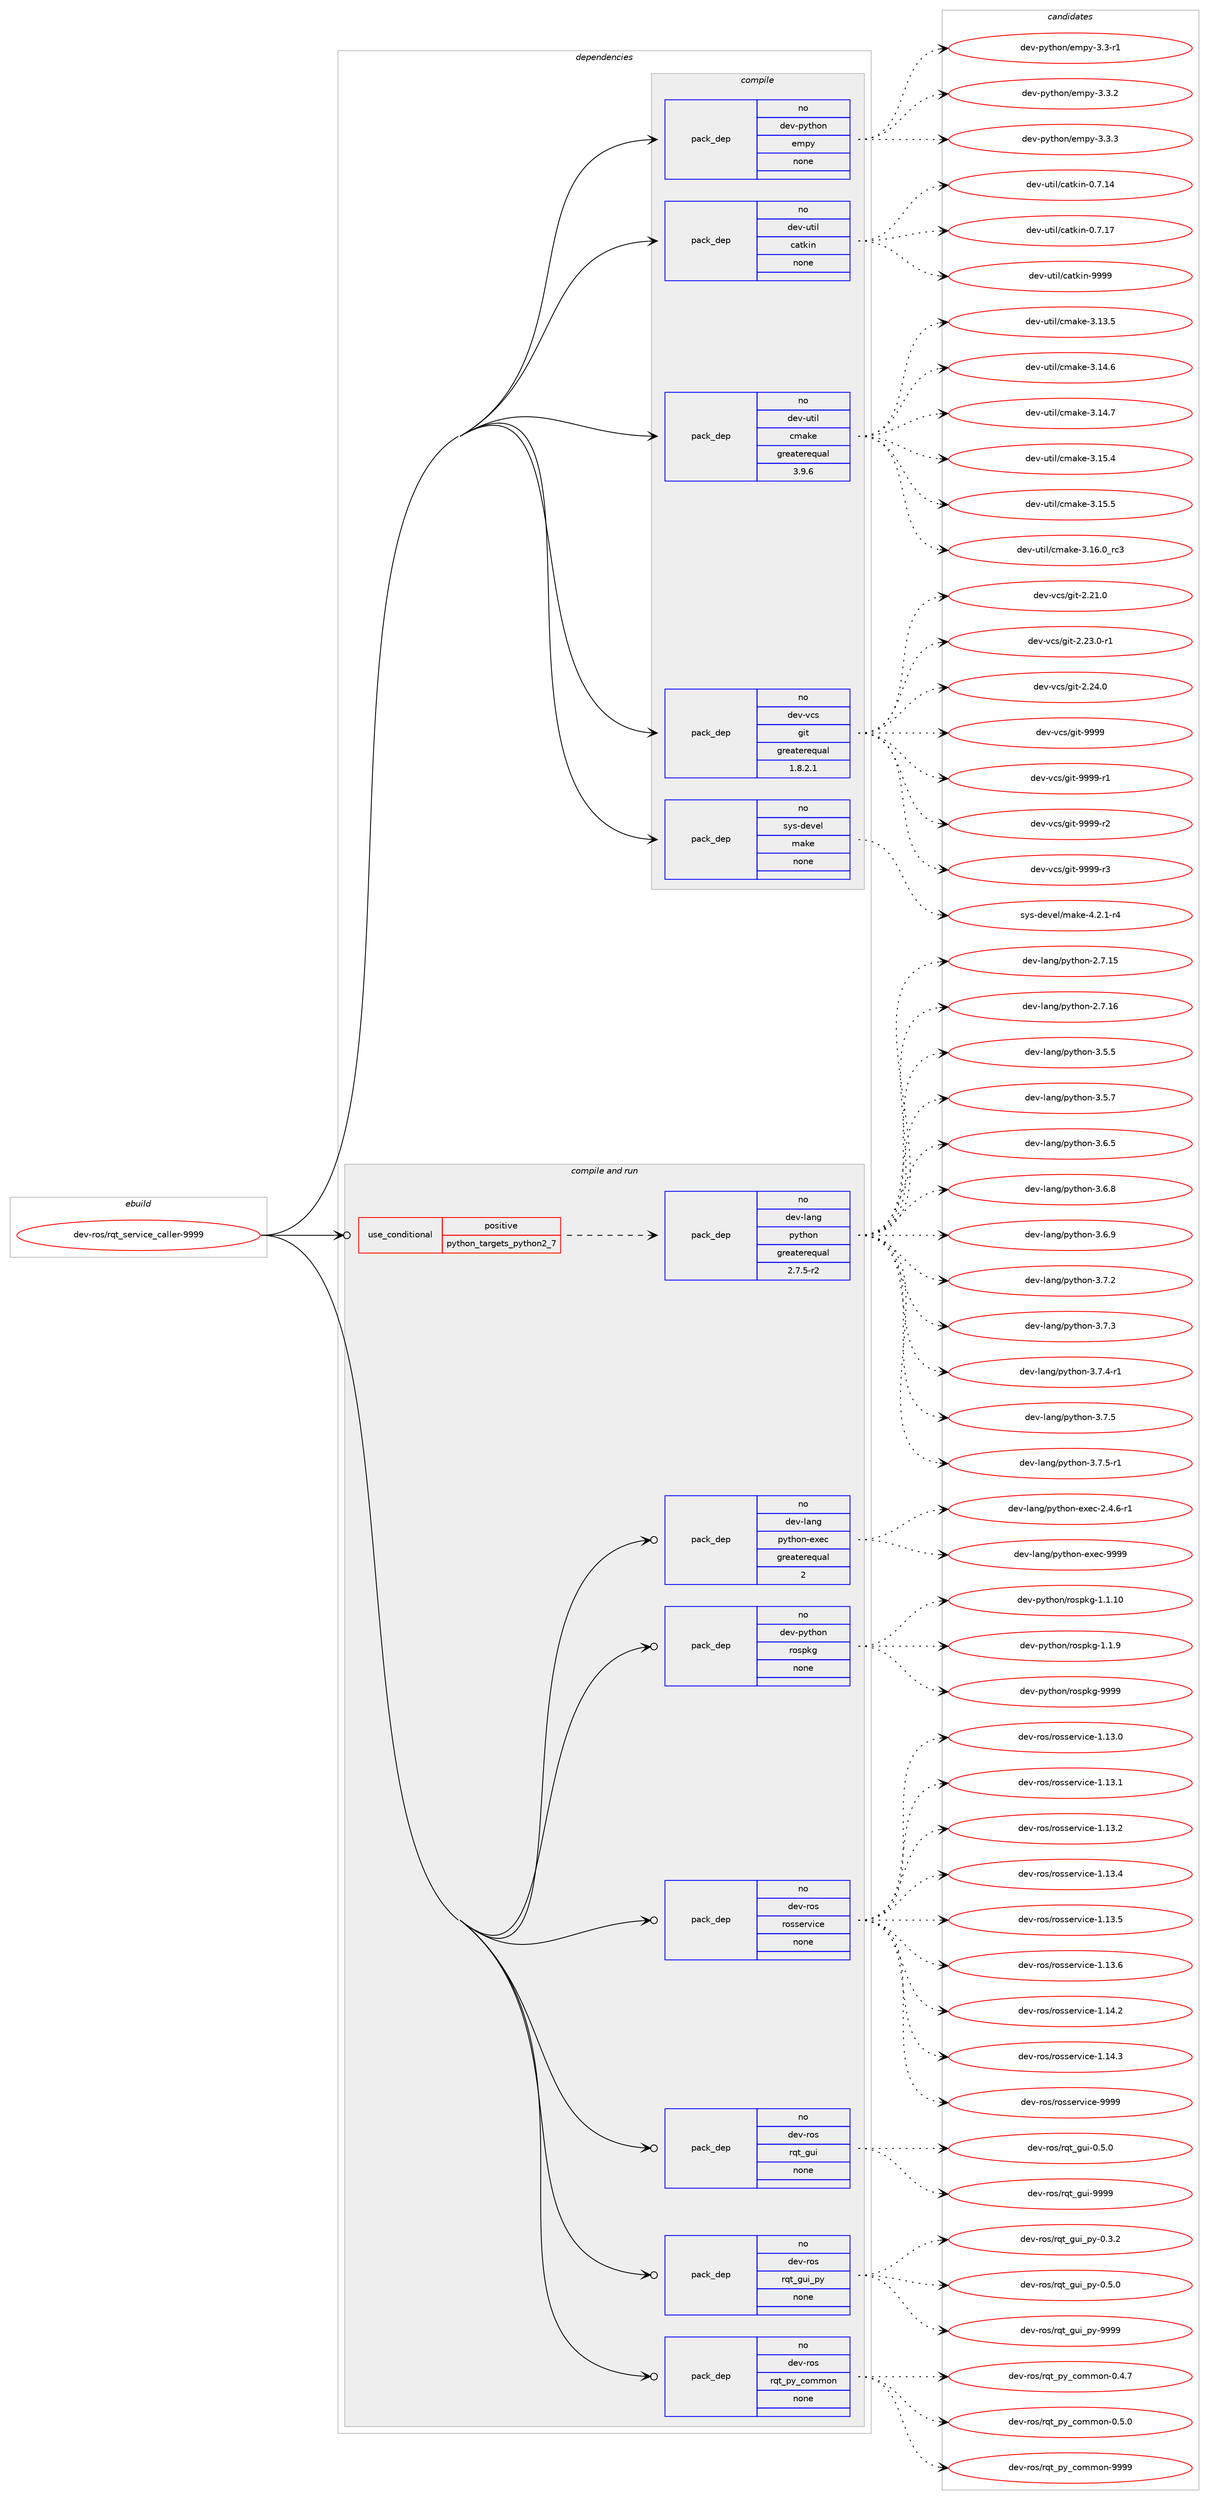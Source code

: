 digraph prolog {

# *************
# Graph options
# *************

newrank=true;
concentrate=true;
compound=true;
graph [rankdir=LR,fontname=Helvetica,fontsize=10,ranksep=1.5];#, ranksep=2.5, nodesep=0.2];
edge  [arrowhead=vee];
node  [fontname=Helvetica,fontsize=10];

# **********
# The ebuild
# **********

subgraph cluster_leftcol {
color=gray;
rank=same;
label=<<i>ebuild</i>>;
id [label="dev-ros/rqt_service_caller-9999", color=red, width=4, href="../dev-ros/rqt_service_caller-9999.svg"];
}

# ****************
# The dependencies
# ****************

subgraph cluster_midcol {
color=gray;
label=<<i>dependencies</i>>;
subgraph cluster_compile {
fillcolor="#eeeeee";
style=filled;
label=<<i>compile</i>>;
subgraph pack499070 {
dependency666304 [label=<<TABLE BORDER="0" CELLBORDER="1" CELLSPACING="0" CELLPADDING="4" WIDTH="220"><TR><TD ROWSPAN="6" CELLPADDING="30">pack_dep</TD></TR><TR><TD WIDTH="110">no</TD></TR><TR><TD>dev-python</TD></TR><TR><TD>empy</TD></TR><TR><TD>none</TD></TR><TR><TD></TD></TR></TABLE>>, shape=none, color=blue];
}
id:e -> dependency666304:w [weight=20,style="solid",arrowhead="vee"];
subgraph pack499071 {
dependency666305 [label=<<TABLE BORDER="0" CELLBORDER="1" CELLSPACING="0" CELLPADDING="4" WIDTH="220"><TR><TD ROWSPAN="6" CELLPADDING="30">pack_dep</TD></TR><TR><TD WIDTH="110">no</TD></TR><TR><TD>dev-util</TD></TR><TR><TD>catkin</TD></TR><TR><TD>none</TD></TR><TR><TD></TD></TR></TABLE>>, shape=none, color=blue];
}
id:e -> dependency666305:w [weight=20,style="solid",arrowhead="vee"];
subgraph pack499072 {
dependency666306 [label=<<TABLE BORDER="0" CELLBORDER="1" CELLSPACING="0" CELLPADDING="4" WIDTH="220"><TR><TD ROWSPAN="6" CELLPADDING="30">pack_dep</TD></TR><TR><TD WIDTH="110">no</TD></TR><TR><TD>dev-util</TD></TR><TR><TD>cmake</TD></TR><TR><TD>greaterequal</TD></TR><TR><TD>3.9.6</TD></TR></TABLE>>, shape=none, color=blue];
}
id:e -> dependency666306:w [weight=20,style="solid",arrowhead="vee"];
subgraph pack499073 {
dependency666307 [label=<<TABLE BORDER="0" CELLBORDER="1" CELLSPACING="0" CELLPADDING="4" WIDTH="220"><TR><TD ROWSPAN="6" CELLPADDING="30">pack_dep</TD></TR><TR><TD WIDTH="110">no</TD></TR><TR><TD>dev-vcs</TD></TR><TR><TD>git</TD></TR><TR><TD>greaterequal</TD></TR><TR><TD>1.8.2.1</TD></TR></TABLE>>, shape=none, color=blue];
}
id:e -> dependency666307:w [weight=20,style="solid",arrowhead="vee"];
subgraph pack499074 {
dependency666308 [label=<<TABLE BORDER="0" CELLBORDER="1" CELLSPACING="0" CELLPADDING="4" WIDTH="220"><TR><TD ROWSPAN="6" CELLPADDING="30">pack_dep</TD></TR><TR><TD WIDTH="110">no</TD></TR><TR><TD>sys-devel</TD></TR><TR><TD>make</TD></TR><TR><TD>none</TD></TR><TR><TD></TD></TR></TABLE>>, shape=none, color=blue];
}
id:e -> dependency666308:w [weight=20,style="solid",arrowhead="vee"];
}
subgraph cluster_compileandrun {
fillcolor="#eeeeee";
style=filled;
label=<<i>compile and run</i>>;
subgraph cond155328 {
dependency666309 [label=<<TABLE BORDER="0" CELLBORDER="1" CELLSPACING="0" CELLPADDING="4"><TR><TD ROWSPAN="3" CELLPADDING="10">use_conditional</TD></TR><TR><TD>positive</TD></TR><TR><TD>python_targets_python2_7</TD></TR></TABLE>>, shape=none, color=red];
subgraph pack499075 {
dependency666310 [label=<<TABLE BORDER="0" CELLBORDER="1" CELLSPACING="0" CELLPADDING="4" WIDTH="220"><TR><TD ROWSPAN="6" CELLPADDING="30">pack_dep</TD></TR><TR><TD WIDTH="110">no</TD></TR><TR><TD>dev-lang</TD></TR><TR><TD>python</TD></TR><TR><TD>greaterequal</TD></TR><TR><TD>2.7.5-r2</TD></TR></TABLE>>, shape=none, color=blue];
}
dependency666309:e -> dependency666310:w [weight=20,style="dashed",arrowhead="vee"];
}
id:e -> dependency666309:w [weight=20,style="solid",arrowhead="odotvee"];
subgraph pack499076 {
dependency666311 [label=<<TABLE BORDER="0" CELLBORDER="1" CELLSPACING="0" CELLPADDING="4" WIDTH="220"><TR><TD ROWSPAN="6" CELLPADDING="30">pack_dep</TD></TR><TR><TD WIDTH="110">no</TD></TR><TR><TD>dev-lang</TD></TR><TR><TD>python-exec</TD></TR><TR><TD>greaterequal</TD></TR><TR><TD>2</TD></TR></TABLE>>, shape=none, color=blue];
}
id:e -> dependency666311:w [weight=20,style="solid",arrowhead="odotvee"];
subgraph pack499077 {
dependency666312 [label=<<TABLE BORDER="0" CELLBORDER="1" CELLSPACING="0" CELLPADDING="4" WIDTH="220"><TR><TD ROWSPAN="6" CELLPADDING="30">pack_dep</TD></TR><TR><TD WIDTH="110">no</TD></TR><TR><TD>dev-python</TD></TR><TR><TD>rospkg</TD></TR><TR><TD>none</TD></TR><TR><TD></TD></TR></TABLE>>, shape=none, color=blue];
}
id:e -> dependency666312:w [weight=20,style="solid",arrowhead="odotvee"];
subgraph pack499078 {
dependency666313 [label=<<TABLE BORDER="0" CELLBORDER="1" CELLSPACING="0" CELLPADDING="4" WIDTH="220"><TR><TD ROWSPAN="6" CELLPADDING="30">pack_dep</TD></TR><TR><TD WIDTH="110">no</TD></TR><TR><TD>dev-ros</TD></TR><TR><TD>rosservice</TD></TR><TR><TD>none</TD></TR><TR><TD></TD></TR></TABLE>>, shape=none, color=blue];
}
id:e -> dependency666313:w [weight=20,style="solid",arrowhead="odotvee"];
subgraph pack499079 {
dependency666314 [label=<<TABLE BORDER="0" CELLBORDER="1" CELLSPACING="0" CELLPADDING="4" WIDTH="220"><TR><TD ROWSPAN="6" CELLPADDING="30">pack_dep</TD></TR><TR><TD WIDTH="110">no</TD></TR><TR><TD>dev-ros</TD></TR><TR><TD>rqt_gui</TD></TR><TR><TD>none</TD></TR><TR><TD></TD></TR></TABLE>>, shape=none, color=blue];
}
id:e -> dependency666314:w [weight=20,style="solid",arrowhead="odotvee"];
subgraph pack499080 {
dependency666315 [label=<<TABLE BORDER="0" CELLBORDER="1" CELLSPACING="0" CELLPADDING="4" WIDTH="220"><TR><TD ROWSPAN="6" CELLPADDING="30">pack_dep</TD></TR><TR><TD WIDTH="110">no</TD></TR><TR><TD>dev-ros</TD></TR><TR><TD>rqt_gui_py</TD></TR><TR><TD>none</TD></TR><TR><TD></TD></TR></TABLE>>, shape=none, color=blue];
}
id:e -> dependency666315:w [weight=20,style="solid",arrowhead="odotvee"];
subgraph pack499081 {
dependency666316 [label=<<TABLE BORDER="0" CELLBORDER="1" CELLSPACING="0" CELLPADDING="4" WIDTH="220"><TR><TD ROWSPAN="6" CELLPADDING="30">pack_dep</TD></TR><TR><TD WIDTH="110">no</TD></TR><TR><TD>dev-ros</TD></TR><TR><TD>rqt_py_common</TD></TR><TR><TD>none</TD></TR><TR><TD></TD></TR></TABLE>>, shape=none, color=blue];
}
id:e -> dependency666316:w [weight=20,style="solid",arrowhead="odotvee"];
}
subgraph cluster_run {
fillcolor="#eeeeee";
style=filled;
label=<<i>run</i>>;
}
}

# **************
# The candidates
# **************

subgraph cluster_choices {
rank=same;
color=gray;
label=<<i>candidates</i>>;

subgraph choice499070 {
color=black;
nodesep=1;
choice1001011184511212111610411111047101109112121455146514511449 [label="dev-python/empy-3.3-r1", color=red, width=4,href="../dev-python/empy-3.3-r1.svg"];
choice1001011184511212111610411111047101109112121455146514650 [label="dev-python/empy-3.3.2", color=red, width=4,href="../dev-python/empy-3.3.2.svg"];
choice1001011184511212111610411111047101109112121455146514651 [label="dev-python/empy-3.3.3", color=red, width=4,href="../dev-python/empy-3.3.3.svg"];
dependency666304:e -> choice1001011184511212111610411111047101109112121455146514511449:w [style=dotted,weight="100"];
dependency666304:e -> choice1001011184511212111610411111047101109112121455146514650:w [style=dotted,weight="100"];
dependency666304:e -> choice1001011184511212111610411111047101109112121455146514651:w [style=dotted,weight="100"];
}
subgraph choice499071 {
color=black;
nodesep=1;
choice1001011184511711610510847999711610710511045484655464952 [label="dev-util/catkin-0.7.14", color=red, width=4,href="../dev-util/catkin-0.7.14.svg"];
choice1001011184511711610510847999711610710511045484655464955 [label="dev-util/catkin-0.7.17", color=red, width=4,href="../dev-util/catkin-0.7.17.svg"];
choice100101118451171161051084799971161071051104557575757 [label="dev-util/catkin-9999", color=red, width=4,href="../dev-util/catkin-9999.svg"];
dependency666305:e -> choice1001011184511711610510847999711610710511045484655464952:w [style=dotted,weight="100"];
dependency666305:e -> choice1001011184511711610510847999711610710511045484655464955:w [style=dotted,weight="100"];
dependency666305:e -> choice100101118451171161051084799971161071051104557575757:w [style=dotted,weight="100"];
}
subgraph choice499072 {
color=black;
nodesep=1;
choice1001011184511711610510847991099710710145514649514653 [label="dev-util/cmake-3.13.5", color=red, width=4,href="../dev-util/cmake-3.13.5.svg"];
choice1001011184511711610510847991099710710145514649524654 [label="dev-util/cmake-3.14.6", color=red, width=4,href="../dev-util/cmake-3.14.6.svg"];
choice1001011184511711610510847991099710710145514649524655 [label="dev-util/cmake-3.14.7", color=red, width=4,href="../dev-util/cmake-3.14.7.svg"];
choice1001011184511711610510847991099710710145514649534652 [label="dev-util/cmake-3.15.4", color=red, width=4,href="../dev-util/cmake-3.15.4.svg"];
choice1001011184511711610510847991099710710145514649534653 [label="dev-util/cmake-3.15.5", color=red, width=4,href="../dev-util/cmake-3.15.5.svg"];
choice1001011184511711610510847991099710710145514649544648951149951 [label="dev-util/cmake-3.16.0_rc3", color=red, width=4,href="../dev-util/cmake-3.16.0_rc3.svg"];
dependency666306:e -> choice1001011184511711610510847991099710710145514649514653:w [style=dotted,weight="100"];
dependency666306:e -> choice1001011184511711610510847991099710710145514649524654:w [style=dotted,weight="100"];
dependency666306:e -> choice1001011184511711610510847991099710710145514649524655:w [style=dotted,weight="100"];
dependency666306:e -> choice1001011184511711610510847991099710710145514649534652:w [style=dotted,weight="100"];
dependency666306:e -> choice1001011184511711610510847991099710710145514649534653:w [style=dotted,weight="100"];
dependency666306:e -> choice1001011184511711610510847991099710710145514649544648951149951:w [style=dotted,weight="100"];
}
subgraph choice499073 {
color=black;
nodesep=1;
choice10010111845118991154710310511645504650494648 [label="dev-vcs/git-2.21.0", color=red, width=4,href="../dev-vcs/git-2.21.0.svg"];
choice100101118451189911547103105116455046505146484511449 [label="dev-vcs/git-2.23.0-r1", color=red, width=4,href="../dev-vcs/git-2.23.0-r1.svg"];
choice10010111845118991154710310511645504650524648 [label="dev-vcs/git-2.24.0", color=red, width=4,href="../dev-vcs/git-2.24.0.svg"];
choice1001011184511899115471031051164557575757 [label="dev-vcs/git-9999", color=red, width=4,href="../dev-vcs/git-9999.svg"];
choice10010111845118991154710310511645575757574511449 [label="dev-vcs/git-9999-r1", color=red, width=4,href="../dev-vcs/git-9999-r1.svg"];
choice10010111845118991154710310511645575757574511450 [label="dev-vcs/git-9999-r2", color=red, width=4,href="../dev-vcs/git-9999-r2.svg"];
choice10010111845118991154710310511645575757574511451 [label="dev-vcs/git-9999-r3", color=red, width=4,href="../dev-vcs/git-9999-r3.svg"];
dependency666307:e -> choice10010111845118991154710310511645504650494648:w [style=dotted,weight="100"];
dependency666307:e -> choice100101118451189911547103105116455046505146484511449:w [style=dotted,weight="100"];
dependency666307:e -> choice10010111845118991154710310511645504650524648:w [style=dotted,weight="100"];
dependency666307:e -> choice1001011184511899115471031051164557575757:w [style=dotted,weight="100"];
dependency666307:e -> choice10010111845118991154710310511645575757574511449:w [style=dotted,weight="100"];
dependency666307:e -> choice10010111845118991154710310511645575757574511450:w [style=dotted,weight="100"];
dependency666307:e -> choice10010111845118991154710310511645575757574511451:w [style=dotted,weight="100"];
}
subgraph choice499074 {
color=black;
nodesep=1;
choice1151211154510010111810110847109971071014552465046494511452 [label="sys-devel/make-4.2.1-r4", color=red, width=4,href="../sys-devel/make-4.2.1-r4.svg"];
dependency666308:e -> choice1151211154510010111810110847109971071014552465046494511452:w [style=dotted,weight="100"];
}
subgraph choice499075 {
color=black;
nodesep=1;
choice10010111845108971101034711212111610411111045504655464953 [label="dev-lang/python-2.7.15", color=red, width=4,href="../dev-lang/python-2.7.15.svg"];
choice10010111845108971101034711212111610411111045504655464954 [label="dev-lang/python-2.7.16", color=red, width=4,href="../dev-lang/python-2.7.16.svg"];
choice100101118451089711010347112121116104111110455146534653 [label="dev-lang/python-3.5.5", color=red, width=4,href="../dev-lang/python-3.5.5.svg"];
choice100101118451089711010347112121116104111110455146534655 [label="dev-lang/python-3.5.7", color=red, width=4,href="../dev-lang/python-3.5.7.svg"];
choice100101118451089711010347112121116104111110455146544653 [label="dev-lang/python-3.6.5", color=red, width=4,href="../dev-lang/python-3.6.5.svg"];
choice100101118451089711010347112121116104111110455146544656 [label="dev-lang/python-3.6.8", color=red, width=4,href="../dev-lang/python-3.6.8.svg"];
choice100101118451089711010347112121116104111110455146544657 [label="dev-lang/python-3.6.9", color=red, width=4,href="../dev-lang/python-3.6.9.svg"];
choice100101118451089711010347112121116104111110455146554650 [label="dev-lang/python-3.7.2", color=red, width=4,href="../dev-lang/python-3.7.2.svg"];
choice100101118451089711010347112121116104111110455146554651 [label="dev-lang/python-3.7.3", color=red, width=4,href="../dev-lang/python-3.7.3.svg"];
choice1001011184510897110103471121211161041111104551465546524511449 [label="dev-lang/python-3.7.4-r1", color=red, width=4,href="../dev-lang/python-3.7.4-r1.svg"];
choice100101118451089711010347112121116104111110455146554653 [label="dev-lang/python-3.7.5", color=red, width=4,href="../dev-lang/python-3.7.5.svg"];
choice1001011184510897110103471121211161041111104551465546534511449 [label="dev-lang/python-3.7.5-r1", color=red, width=4,href="../dev-lang/python-3.7.5-r1.svg"];
dependency666310:e -> choice10010111845108971101034711212111610411111045504655464953:w [style=dotted,weight="100"];
dependency666310:e -> choice10010111845108971101034711212111610411111045504655464954:w [style=dotted,weight="100"];
dependency666310:e -> choice100101118451089711010347112121116104111110455146534653:w [style=dotted,weight="100"];
dependency666310:e -> choice100101118451089711010347112121116104111110455146534655:w [style=dotted,weight="100"];
dependency666310:e -> choice100101118451089711010347112121116104111110455146544653:w [style=dotted,weight="100"];
dependency666310:e -> choice100101118451089711010347112121116104111110455146544656:w [style=dotted,weight="100"];
dependency666310:e -> choice100101118451089711010347112121116104111110455146544657:w [style=dotted,weight="100"];
dependency666310:e -> choice100101118451089711010347112121116104111110455146554650:w [style=dotted,weight="100"];
dependency666310:e -> choice100101118451089711010347112121116104111110455146554651:w [style=dotted,weight="100"];
dependency666310:e -> choice1001011184510897110103471121211161041111104551465546524511449:w [style=dotted,weight="100"];
dependency666310:e -> choice100101118451089711010347112121116104111110455146554653:w [style=dotted,weight="100"];
dependency666310:e -> choice1001011184510897110103471121211161041111104551465546534511449:w [style=dotted,weight="100"];
}
subgraph choice499076 {
color=black;
nodesep=1;
choice10010111845108971101034711212111610411111045101120101994550465246544511449 [label="dev-lang/python-exec-2.4.6-r1", color=red, width=4,href="../dev-lang/python-exec-2.4.6-r1.svg"];
choice10010111845108971101034711212111610411111045101120101994557575757 [label="dev-lang/python-exec-9999", color=red, width=4,href="../dev-lang/python-exec-9999.svg"];
dependency666311:e -> choice10010111845108971101034711212111610411111045101120101994550465246544511449:w [style=dotted,weight="100"];
dependency666311:e -> choice10010111845108971101034711212111610411111045101120101994557575757:w [style=dotted,weight="100"];
}
subgraph choice499077 {
color=black;
nodesep=1;
choice100101118451121211161041111104711411111511210710345494649464948 [label="dev-python/rospkg-1.1.10", color=red, width=4,href="../dev-python/rospkg-1.1.10.svg"];
choice1001011184511212111610411111047114111115112107103454946494657 [label="dev-python/rospkg-1.1.9", color=red, width=4,href="../dev-python/rospkg-1.1.9.svg"];
choice10010111845112121116104111110471141111151121071034557575757 [label="dev-python/rospkg-9999", color=red, width=4,href="../dev-python/rospkg-9999.svg"];
dependency666312:e -> choice100101118451121211161041111104711411111511210710345494649464948:w [style=dotted,weight="100"];
dependency666312:e -> choice1001011184511212111610411111047114111115112107103454946494657:w [style=dotted,weight="100"];
dependency666312:e -> choice10010111845112121116104111110471141111151121071034557575757:w [style=dotted,weight="100"];
}
subgraph choice499078 {
color=black;
nodesep=1;
choice10010111845114111115471141111151151011141181059910145494649514648 [label="dev-ros/rosservice-1.13.0", color=red, width=4,href="../dev-ros/rosservice-1.13.0.svg"];
choice10010111845114111115471141111151151011141181059910145494649514649 [label="dev-ros/rosservice-1.13.1", color=red, width=4,href="../dev-ros/rosservice-1.13.1.svg"];
choice10010111845114111115471141111151151011141181059910145494649514650 [label="dev-ros/rosservice-1.13.2", color=red, width=4,href="../dev-ros/rosservice-1.13.2.svg"];
choice10010111845114111115471141111151151011141181059910145494649514652 [label="dev-ros/rosservice-1.13.4", color=red, width=4,href="../dev-ros/rosservice-1.13.4.svg"];
choice10010111845114111115471141111151151011141181059910145494649514653 [label="dev-ros/rosservice-1.13.5", color=red, width=4,href="../dev-ros/rosservice-1.13.5.svg"];
choice10010111845114111115471141111151151011141181059910145494649514654 [label="dev-ros/rosservice-1.13.6", color=red, width=4,href="../dev-ros/rosservice-1.13.6.svg"];
choice10010111845114111115471141111151151011141181059910145494649524650 [label="dev-ros/rosservice-1.14.2", color=red, width=4,href="../dev-ros/rosservice-1.14.2.svg"];
choice10010111845114111115471141111151151011141181059910145494649524651 [label="dev-ros/rosservice-1.14.3", color=red, width=4,href="../dev-ros/rosservice-1.14.3.svg"];
choice1001011184511411111547114111115115101114118105991014557575757 [label="dev-ros/rosservice-9999", color=red, width=4,href="../dev-ros/rosservice-9999.svg"];
dependency666313:e -> choice10010111845114111115471141111151151011141181059910145494649514648:w [style=dotted,weight="100"];
dependency666313:e -> choice10010111845114111115471141111151151011141181059910145494649514649:w [style=dotted,weight="100"];
dependency666313:e -> choice10010111845114111115471141111151151011141181059910145494649514650:w [style=dotted,weight="100"];
dependency666313:e -> choice10010111845114111115471141111151151011141181059910145494649514652:w [style=dotted,weight="100"];
dependency666313:e -> choice10010111845114111115471141111151151011141181059910145494649514653:w [style=dotted,weight="100"];
dependency666313:e -> choice10010111845114111115471141111151151011141181059910145494649514654:w [style=dotted,weight="100"];
dependency666313:e -> choice10010111845114111115471141111151151011141181059910145494649524650:w [style=dotted,weight="100"];
dependency666313:e -> choice10010111845114111115471141111151151011141181059910145494649524651:w [style=dotted,weight="100"];
dependency666313:e -> choice1001011184511411111547114111115115101114118105991014557575757:w [style=dotted,weight="100"];
}
subgraph choice499079 {
color=black;
nodesep=1;
choice100101118451141111154711411311695103117105454846534648 [label="dev-ros/rqt_gui-0.5.0", color=red, width=4,href="../dev-ros/rqt_gui-0.5.0.svg"];
choice1001011184511411111547114113116951031171054557575757 [label="dev-ros/rqt_gui-9999", color=red, width=4,href="../dev-ros/rqt_gui-9999.svg"];
dependency666314:e -> choice100101118451141111154711411311695103117105454846534648:w [style=dotted,weight="100"];
dependency666314:e -> choice1001011184511411111547114113116951031171054557575757:w [style=dotted,weight="100"];
}
subgraph choice499080 {
color=black;
nodesep=1;
choice10010111845114111115471141131169510311710595112121454846514650 [label="dev-ros/rqt_gui_py-0.3.2", color=red, width=4,href="../dev-ros/rqt_gui_py-0.3.2.svg"];
choice10010111845114111115471141131169510311710595112121454846534648 [label="dev-ros/rqt_gui_py-0.5.0", color=red, width=4,href="../dev-ros/rqt_gui_py-0.5.0.svg"];
choice100101118451141111154711411311695103117105951121214557575757 [label="dev-ros/rqt_gui_py-9999", color=red, width=4,href="../dev-ros/rqt_gui_py-9999.svg"];
dependency666315:e -> choice10010111845114111115471141131169510311710595112121454846514650:w [style=dotted,weight="100"];
dependency666315:e -> choice10010111845114111115471141131169510311710595112121454846534648:w [style=dotted,weight="100"];
dependency666315:e -> choice100101118451141111154711411311695103117105951121214557575757:w [style=dotted,weight="100"];
}
subgraph choice499081 {
color=black;
nodesep=1;
choice1001011184511411111547114113116951121219599111109109111110454846524655 [label="dev-ros/rqt_py_common-0.4.7", color=red, width=4,href="../dev-ros/rqt_py_common-0.4.7.svg"];
choice1001011184511411111547114113116951121219599111109109111110454846534648 [label="dev-ros/rqt_py_common-0.5.0", color=red, width=4,href="../dev-ros/rqt_py_common-0.5.0.svg"];
choice10010111845114111115471141131169511212195991111091091111104557575757 [label="dev-ros/rqt_py_common-9999", color=red, width=4,href="../dev-ros/rqt_py_common-9999.svg"];
dependency666316:e -> choice1001011184511411111547114113116951121219599111109109111110454846524655:w [style=dotted,weight="100"];
dependency666316:e -> choice1001011184511411111547114113116951121219599111109109111110454846534648:w [style=dotted,weight="100"];
dependency666316:e -> choice10010111845114111115471141131169511212195991111091091111104557575757:w [style=dotted,weight="100"];
}
}

}
